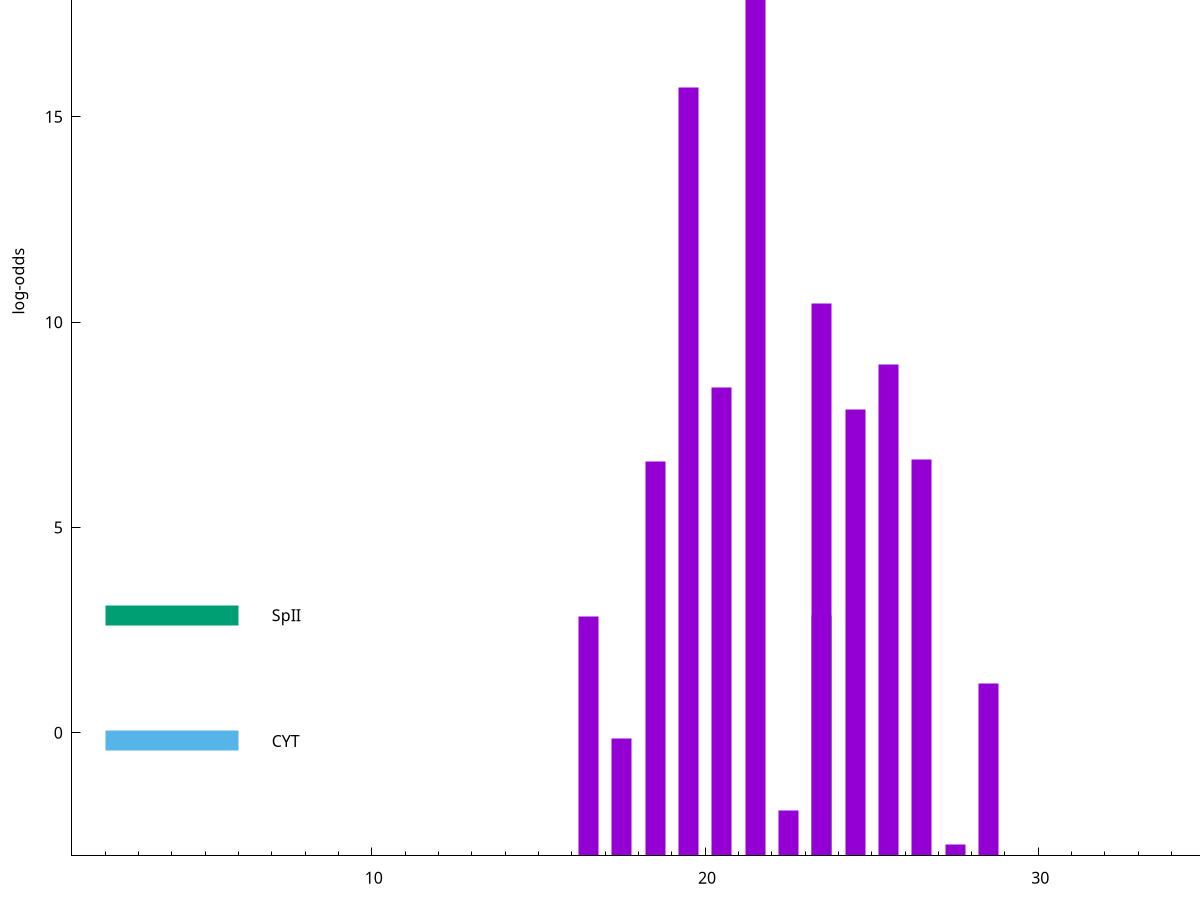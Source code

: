 set title "LipoP predictions for SRR4017929.gff"
set size 2., 1.4
set xrange [1:70] 
set mxtics 10
set yrange [-3:25]
set y2range [0:28]
set ylabel "log-odds"
set term postscript eps color solid "Helvetica" 30
set output "SRR4017929.gff36.eps"
set arrow from 2,22.6865 to 6,22.6865 nohead lt 1 lw 20
set label "SpI" at 7,22.6865
set arrow from 2,2.86366 to 6,2.86366 nohead lt 2 lw 20
set label "SpII" at 7,2.86366
set arrow from 2,-0.200913 to 6,-0.200913 nohead lt 3 lw 20
set label "CYT" at 7,-0.200913
set arrow from 2,22.6865 to 6,22.6865 nohead lt 1 lw 20
set label "SpI" at 7,22.6865
# NOTE: The scores below are the log-odds scores with the threshold
# NOTE: subtracted (a hack to make gnuplot make the histogram all
# NOTE: look nice).
plot "-" axes x1y2 title "" with impulses lt 2 lw 20, "-" axes x1y2 title "" with impulses lt 1 lw 20
23.500000 5.863660
e
21.500000 25.674300
19.500000 18.721600
23.500000 13.460600
25.500000 11.957600
20.500000 11.397340
24.500000 10.872540
26.500000 9.665920
18.500000 9.616340
16.500000 5.842410
28.500000 4.190080
17.500000 2.860240
22.500000 1.110520
27.500000 0.272010
e
exit
